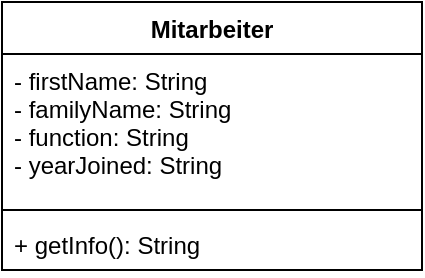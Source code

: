 <mxfile version="15.8.9" type="github">
  <diagram id="L2R3--aHK09KbspVmYzT" name="Page-1">
    <mxGraphModel dx="1221" dy="664" grid="1" gridSize="10" guides="1" tooltips="1" connect="1" arrows="1" fold="1" page="1" pageScale="1" pageWidth="827" pageHeight="1169" math="0" shadow="0">
      <root>
        <mxCell id="0" />
        <mxCell id="1" parent="0" />
        <mxCell id="ttykeMyNEvWA2-3Id9MA-14" value="Mitarbeiter" style="swimlane;fontStyle=1;align=center;verticalAlign=top;childLayout=stackLayout;horizontal=1;startSize=26;horizontalStack=0;resizeParent=1;resizeParentMax=0;resizeLast=0;collapsible=1;marginBottom=0;" vertex="1" parent="1">
          <mxGeometry x="349" y="150" width="210" height="134" as="geometry" />
        </mxCell>
        <mxCell id="ttykeMyNEvWA2-3Id9MA-15" value="- firstName: String&#xa;- familyName: String&#xa;- function: String&#xa;- yearJoined: String&#xa;&#xa;" style="text;strokeColor=none;fillColor=none;align=left;verticalAlign=top;spacingLeft=4;spacingRight=4;overflow=hidden;rotatable=0;points=[[0,0.5],[1,0.5]];portConstraint=eastwest;" vertex="1" parent="ttykeMyNEvWA2-3Id9MA-14">
          <mxGeometry y="26" width="210" height="74" as="geometry" />
        </mxCell>
        <mxCell id="ttykeMyNEvWA2-3Id9MA-16" value="" style="line;strokeWidth=1;fillColor=none;align=left;verticalAlign=middle;spacingTop=-1;spacingLeft=3;spacingRight=3;rotatable=0;labelPosition=right;points=[];portConstraint=eastwest;" vertex="1" parent="ttykeMyNEvWA2-3Id9MA-14">
          <mxGeometry y="100" width="210" height="8" as="geometry" />
        </mxCell>
        <mxCell id="ttykeMyNEvWA2-3Id9MA-17" value="+ getInfo(): String&#xa;" style="text;strokeColor=none;fillColor=none;align=left;verticalAlign=top;spacingLeft=4;spacingRight=4;overflow=hidden;rotatable=0;points=[[0,0.5],[1,0.5]];portConstraint=eastwest;" vertex="1" parent="ttykeMyNEvWA2-3Id9MA-14">
          <mxGeometry y="108" width="210" height="26" as="geometry" />
        </mxCell>
      </root>
    </mxGraphModel>
  </diagram>
</mxfile>
